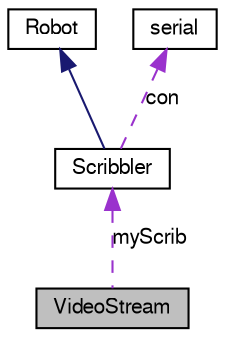digraph G
{
  bgcolor="transparent";
  edge [fontname="FreeSans",fontsize=10,labelfontname="FreeSans",labelfontsize=10];
  node [fontname="FreeSans",fontsize=10,shape=record];
  Node1 [label="VideoStream",height=0.2,width=0.4,color="black", fillcolor="grey75", style="filled" fontcolor="black"];
  Node2 -> Node1 [dir=back,color="darkorchid3",fontsize=10,style="dashed",label="myScrib"];
  Node2 [label="Scribbler",height=0.2,width=0.4,color="black",URL="$classScribbler.html",tooltip="This class implements all of the needed methods and components for controlling a..."];
  Node3 -> Node2 [dir=back,color="midnightblue",fontsize=10,style="solid"];
  Node3 [label="Robot",height=0.2,width=0.4,color="black",URL="$classRobot.html",tooltip="A generic robot class that specifies general required functions for basic robot operation..."];
  Node4 -> Node2 [dir=back,color="darkorchid3",fontsize=10,style="dashed",label="con"];
  Node4 [label="serial",height=0.2,width=0.4,color="black",URL="$classserial.html",tooltip="Used to manipulate a serial connection in Linux for connecting, reading, and writing..."];
}
